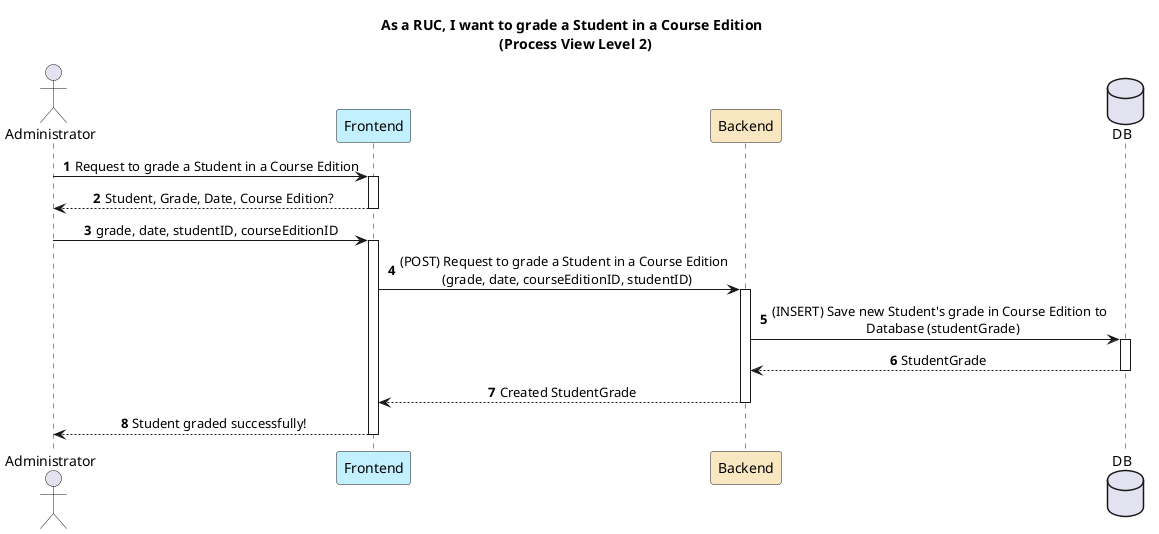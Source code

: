 @startuml
autonumber

title As a RUC, I want to grade a Student in a Course Edition \n (Process View Level 2)

skinparam sequencemessagealign center

actor Administrator as Admin
participant "Frontend" as FE #application
participant "Backend" as BE #strategy
database DB


Admin -> FE: Request to grade a Student in a Course Edition
activate FE
FE --> Admin: Student, Grade, Date, Course Edition?
deactivate FE
Admin -> FE: grade, date, studentID, courseEditionID
activate FE
FE -> BE : (POST) Request to grade a Student in a Course Edition \n (grade, date, courseEditionID, studentID)
activate BE
BE -> DB: (INSERT) Save new Student's grade in Course Edition to \n Database (studentGrade)
activate DB
DB --> BE: StudentGrade
deactivate DB
BE --> FE: Created StudentGrade
deactivate BE
FE --> Admin: Student graded successfully!
deactivate FE

@enduml